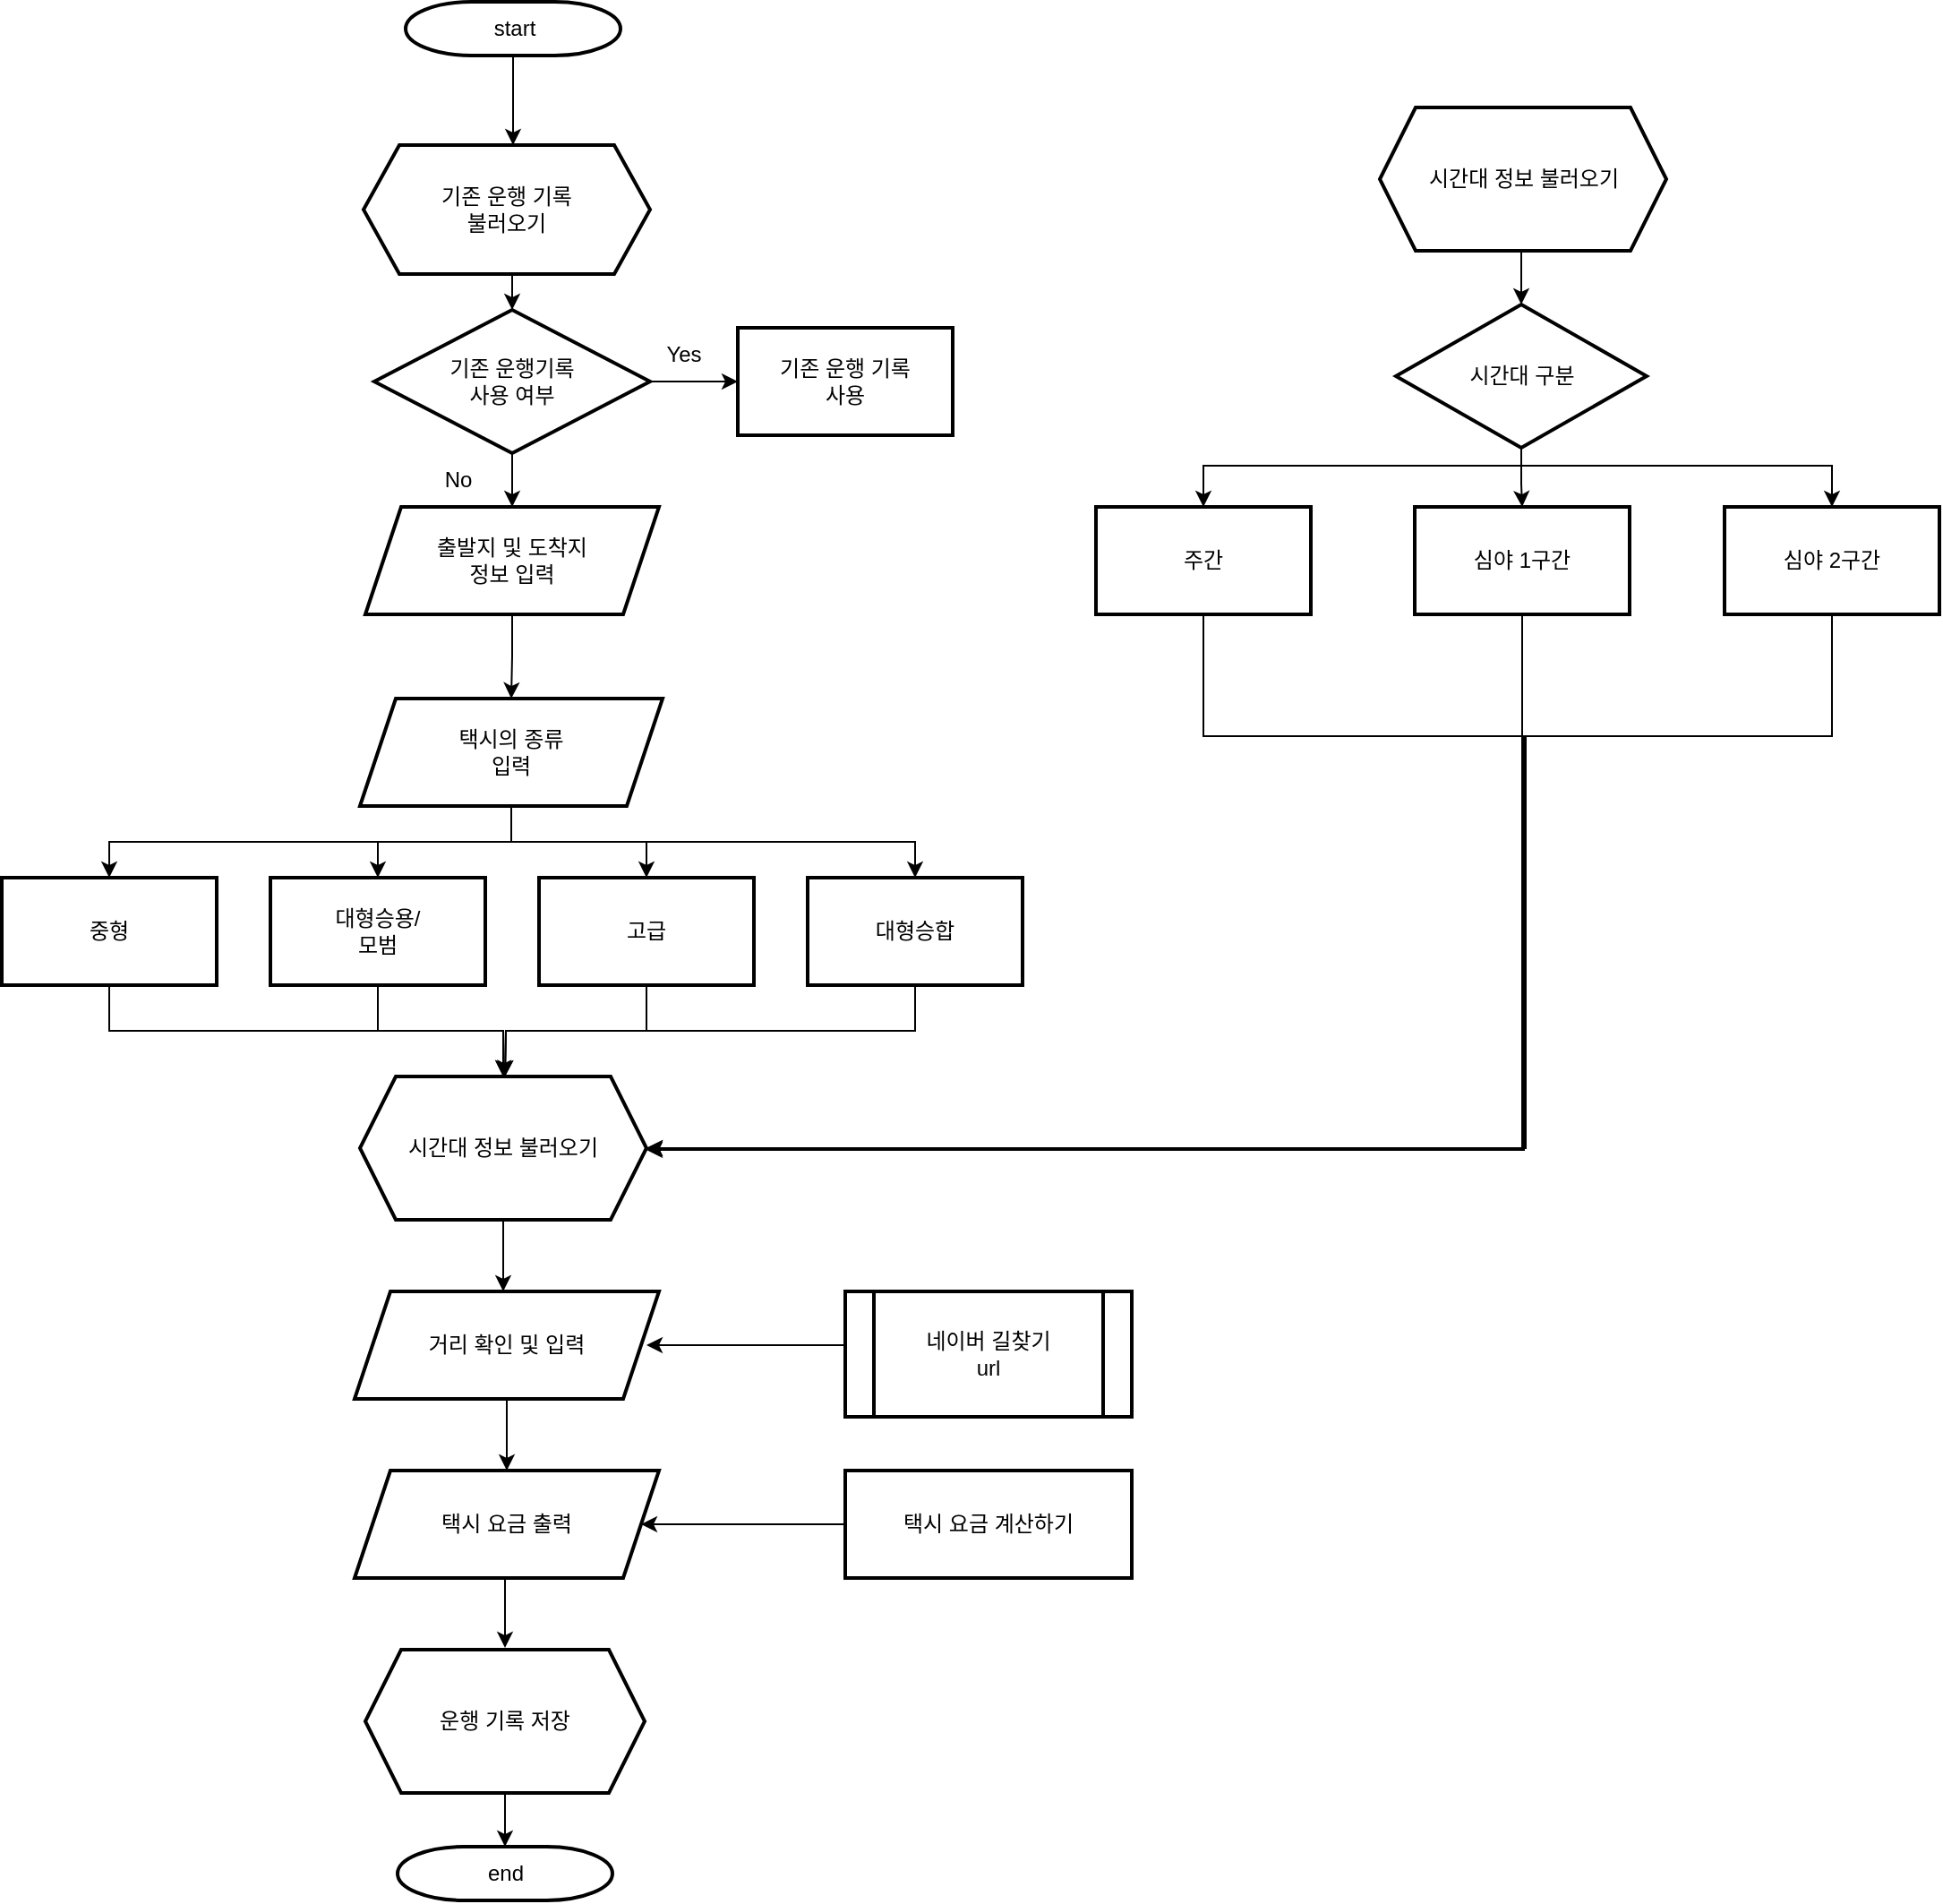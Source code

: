 <mxfile version="25.0.3">
  <diagram id="6TRoMIRDf_HUH_PHx8cA" name="페이지-2">
    <mxGraphModel dx="1050" dy="530" grid="1" gridSize="10" guides="1" tooltips="1" connect="1" arrows="1" fold="1" page="1" pageScale="1" pageWidth="1000" pageHeight="1500" math="0" shadow="0">
      <root>
        <mxCell id="0" />
        <mxCell id="1" parent="0" />
        <mxCell id="5jUWK85pFe7vMP-oDTdi-3" value="" style="edgeStyle=orthogonalEdgeStyle;rounded=0;orthogonalLoop=1;jettySize=auto;html=1;fontFamily=Helvetica;fontSize=12;fontColor=default;fontStyle=0;" parent="1" source="5jUWK85pFe7vMP-oDTdi-1" edge="1">
          <mxGeometry relative="1" as="geometry">
            <mxPoint x="584.5" y="140" as="targetPoint" />
          </mxGeometry>
        </mxCell>
        <mxCell id="5jUWK85pFe7vMP-oDTdi-1" value="start" style="shape=mxgraph.flowchart.terminator;strokeWidth=2;gradientColor=none;gradientDirection=north;fontStyle=0;html=1;" parent="1" vertex="1">
          <mxGeometry x="524.5" y="60" width="120" height="30" as="geometry" />
        </mxCell>
        <mxCell id="rA9phgaspxwLRdarwpE0-6" value="" style="edgeStyle=orthogonalEdgeStyle;rounded=0;orthogonalLoop=1;jettySize=auto;html=1;fontFamily=Helvetica;fontSize=12;fontColor=default;fontStyle=0;" parent="1" source="rA9phgaspxwLRdarwpE0-3" target="rA9phgaspxwLRdarwpE0-5" edge="1">
          <mxGeometry relative="1" as="geometry" />
        </mxCell>
        <mxCell id="pAhHsgCGkFtytkjD8Cz8-56" style="edgeStyle=orthogonalEdgeStyle;rounded=0;orthogonalLoop=1;jettySize=auto;html=1;exitX=0.5;exitY=1;exitDx=0;exitDy=0;entryX=0.5;entryY=0;entryDx=0;entryDy=0;fontFamily=Helvetica;fontSize=12;fontColor=default;fontStyle=0;" parent="1" source="rA9phgaspxwLRdarwpE0-3" target="pAhHsgCGkFtytkjD8Cz8-3" edge="1">
          <mxGeometry relative="1" as="geometry">
            <Array as="points">
              <mxPoint x="1152.5" y="319" />
              <mxPoint x="974.5" y="319" />
            </Array>
          </mxGeometry>
        </mxCell>
        <mxCell id="pAhHsgCGkFtytkjD8Cz8-57" style="edgeStyle=orthogonalEdgeStyle;rounded=0;orthogonalLoop=1;jettySize=auto;html=1;exitX=0.5;exitY=1;exitDx=0;exitDy=0;entryX=0.5;entryY=0;entryDx=0;entryDy=0;fontFamily=Helvetica;fontSize=12;fontColor=default;fontStyle=0;" parent="1" source="rA9phgaspxwLRdarwpE0-3" target="pAhHsgCGkFtytkjD8Cz8-5" edge="1">
          <mxGeometry relative="1" as="geometry">
            <Array as="points">
              <mxPoint x="1152.5" y="319" />
              <mxPoint x="1325.5" y="319" />
            </Array>
          </mxGeometry>
        </mxCell>
        <mxCell id="rA9phgaspxwLRdarwpE0-3" value="시간대 구분" style="rhombus;whiteSpace=wrap;html=1;strokeWidth=2;gradientColor=none;gradientDirection=north;fontStyle=0;" parent="1" vertex="1">
          <mxGeometry x="1077.5" y="229" width="140" height="80" as="geometry" />
        </mxCell>
        <mxCell id="7GPKtt2oivvDREMiUjwm-17" style="edgeStyle=orthogonalEdgeStyle;rounded=0;orthogonalLoop=1;jettySize=auto;html=1;exitX=0.5;exitY=1;exitDx=0;exitDy=0;entryX=1;entryY=0.5;entryDx=0;entryDy=0;" parent="1" source="rA9phgaspxwLRdarwpE0-5" target="7GPKtt2oivvDREMiUjwm-9" edge="1">
          <mxGeometry relative="1" as="geometry">
            <mxPoint x="1148.5" y="529" as="targetPoint" />
            <Array as="points">
              <mxPoint x="1148" y="700" />
            </Array>
          </mxGeometry>
        </mxCell>
        <mxCell id="rA9phgaspxwLRdarwpE0-5" value="심야 1구간" style="whiteSpace=wrap;html=1;strokeWidth=2;gradientColor=none;gradientDirection=north;fontStyle=0;" parent="1" vertex="1">
          <mxGeometry x="1088" y="342" width="120" height="60" as="geometry" />
        </mxCell>
        <mxCell id="pAhHsgCGkFtytkjD8Cz8-26" style="edgeStyle=orthogonalEdgeStyle;rounded=0;orthogonalLoop=1;jettySize=auto;html=1;entryX=0.5;entryY=0;entryDx=0;entryDy=0;fontFamily=Helvetica;fontSize=12;fontColor=default;fontStyle=0;" parent="1" source="pAhHsgCGkFtytkjD8Cz8-2" target="pAhHsgCGkFtytkjD8Cz8-14" edge="1">
          <mxGeometry relative="1" as="geometry" />
        </mxCell>
        <mxCell id="pAhHsgCGkFtytkjD8Cz8-28" style="edgeStyle=orthogonalEdgeStyle;rounded=0;orthogonalLoop=1;jettySize=auto;html=1;entryX=0.5;entryY=0;entryDx=0;entryDy=0;fontFamily=Helvetica;fontSize=12;fontColor=default;fontStyle=0;" parent="1" source="pAhHsgCGkFtytkjD8Cz8-2" target="pAhHsgCGkFtytkjD8Cz8-12" edge="1">
          <mxGeometry relative="1" as="geometry" />
        </mxCell>
        <mxCell id="pAhHsgCGkFtytkjD8Cz8-71" style="edgeStyle=orthogonalEdgeStyle;rounded=0;orthogonalLoop=1;jettySize=auto;html=1;entryX=0.5;entryY=0;entryDx=0;entryDy=0;fontFamily=Helvetica;fontSize=12;fontColor=default;fontStyle=0;" parent="1" source="pAhHsgCGkFtytkjD8Cz8-2" target="pAhHsgCGkFtytkjD8Cz8-10" edge="1">
          <mxGeometry relative="1" as="geometry">
            <Array as="points">
              <mxPoint x="584" y="529" />
              <mxPoint x="359" y="529" />
            </Array>
          </mxGeometry>
        </mxCell>
        <mxCell id="pAhHsgCGkFtytkjD8Cz8-72" style="edgeStyle=orthogonalEdgeStyle;rounded=0;orthogonalLoop=1;jettySize=auto;html=1;entryX=0.5;entryY=0;entryDx=0;entryDy=0;fontFamily=Helvetica;fontSize=12;fontColor=default;fontStyle=0;" parent="1" source="pAhHsgCGkFtytkjD8Cz8-2" target="pAhHsgCGkFtytkjD8Cz8-16" edge="1">
          <mxGeometry relative="1" as="geometry">
            <Array as="points">
              <mxPoint x="584" y="529" />
              <mxPoint x="809" y="529" />
            </Array>
          </mxGeometry>
        </mxCell>
        <mxCell id="pAhHsgCGkFtytkjD8Cz8-2" value="택시의 종류&lt;div&gt;입력&lt;/div&gt;" style="shape=parallelogram;perimeter=parallelogramPerimeter;whiteSpace=wrap;html=1;fixedSize=1;strokeColor=default;strokeWidth=2;align=center;verticalAlign=middle;fontFamily=Helvetica;fontSize=12;fontColor=default;fontStyle=0;fillColor=default;gradientColor=none;gradientDirection=north;" parent="1" vertex="1">
          <mxGeometry x="499" y="449" width="169" height="60" as="geometry" />
        </mxCell>
        <mxCell id="7GPKtt2oivvDREMiUjwm-16" style="edgeStyle=orthogonalEdgeStyle;rounded=0;orthogonalLoop=1;jettySize=auto;html=1;exitX=0.5;exitY=1;exitDx=0;exitDy=0;" parent="1" source="pAhHsgCGkFtytkjD8Cz8-3" target="7GPKtt2oivvDREMiUjwm-9" edge="1">
          <mxGeometry relative="1" as="geometry">
            <mxPoint x="1148.5" y="529" as="targetPoint" />
            <Array as="points">
              <mxPoint x="970" y="470" />
              <mxPoint x="1150" y="470" />
              <mxPoint x="1150" y="700" />
            </Array>
          </mxGeometry>
        </mxCell>
        <mxCell id="pAhHsgCGkFtytkjD8Cz8-3" value="주간" style="whiteSpace=wrap;html=1;strokeWidth=2;gradientColor=none;gradientDirection=north;fontStyle=0;" parent="1" vertex="1">
          <mxGeometry x="910" y="342" width="120" height="60" as="geometry" />
        </mxCell>
        <mxCell id="7GPKtt2oivvDREMiUjwm-18" style="edgeStyle=orthogonalEdgeStyle;rounded=0;orthogonalLoop=1;jettySize=auto;html=1;exitX=0.5;exitY=1;exitDx=0;exitDy=0;" parent="1" edge="1">
          <mxGeometry relative="1" as="geometry">
            <mxPoint x="1321" y="403" as="sourcePoint" />
            <mxPoint x="659" y="701" as="targetPoint" />
            <Array as="points">
              <mxPoint x="1321" y="470" />
              <mxPoint x="1149" y="470" />
              <mxPoint x="1149" y="701" />
            </Array>
          </mxGeometry>
        </mxCell>
        <mxCell id="pAhHsgCGkFtytkjD8Cz8-5" value="심야 2구간" style="whiteSpace=wrap;html=1;strokeWidth=2;gradientColor=none;gradientDirection=north;fontStyle=0;" parent="1" vertex="1">
          <mxGeometry x="1261" y="342" width="120" height="60" as="geometry" />
        </mxCell>
        <mxCell id="pAhHsgCGkFtytkjD8Cz8-55" style="edgeStyle=orthogonalEdgeStyle;rounded=0;orthogonalLoop=1;jettySize=auto;html=1;exitX=0.5;exitY=1;exitDx=0;exitDy=0;entryX=0.5;entryY=0;entryDx=0;entryDy=0;fontFamily=Helvetica;fontSize=12;fontColor=default;fontStyle=0;" parent="1" source="pAhHsgCGkFtytkjD8Cz8-7" target="rA9phgaspxwLRdarwpE0-3" edge="1">
          <mxGeometry relative="1" as="geometry" />
        </mxCell>
        <mxCell id="pAhHsgCGkFtytkjD8Cz8-7" value="시간대 정보 불러오기" style="shape=hexagon;perimeter=hexagonPerimeter2;whiteSpace=wrap;html=1;fixedSize=1;strokeColor=default;strokeWidth=2;align=center;verticalAlign=middle;fontFamily=Helvetica;fontSize=12;fontColor=default;fontStyle=0;fillColor=default;gradientColor=none;gradientDirection=north;" parent="1" vertex="1">
          <mxGeometry x="1068.5" y="119" width="160" height="80" as="geometry" />
        </mxCell>
        <mxCell id="7GPKtt2oivvDREMiUjwm-10" style="edgeStyle=orthogonalEdgeStyle;rounded=0;orthogonalLoop=1;jettySize=auto;html=1;exitX=0.5;exitY=1;exitDx=0;exitDy=0;" parent="1" source="pAhHsgCGkFtytkjD8Cz8-10" target="7GPKtt2oivvDREMiUjwm-9" edge="1">
          <mxGeometry relative="1" as="geometry" />
        </mxCell>
        <mxCell id="pAhHsgCGkFtytkjD8Cz8-10" value="중형" style="whiteSpace=wrap;html=1;strokeWidth=2;fontStyle=0;gradientColor=none;gradientDirection=north;" parent="1" vertex="1">
          <mxGeometry x="299" y="549" width="120" height="60" as="geometry" />
        </mxCell>
        <mxCell id="7GPKtt2oivvDREMiUjwm-11" style="edgeStyle=orthogonalEdgeStyle;rounded=0;orthogonalLoop=1;jettySize=auto;html=1;exitX=0.5;exitY=1;exitDx=0;exitDy=0;entryX=0.5;entryY=0;entryDx=0;entryDy=0;" parent="1" source="pAhHsgCGkFtytkjD8Cz8-12" target="7GPKtt2oivvDREMiUjwm-9" edge="1">
          <mxGeometry relative="1" as="geometry" />
        </mxCell>
        <mxCell id="pAhHsgCGkFtytkjD8Cz8-12" value="대형승용/&lt;div&gt;모범&lt;/div&gt;" style="whiteSpace=wrap;html=1;strokeWidth=2;fontStyle=0;gradientColor=none;gradientDirection=north;" parent="1" vertex="1">
          <mxGeometry x="449" y="549" width="120" height="60" as="geometry" />
        </mxCell>
        <mxCell id="7GPKtt2oivvDREMiUjwm-12" style="edgeStyle=orthogonalEdgeStyle;rounded=0;orthogonalLoop=1;jettySize=auto;html=1;exitX=0.5;exitY=1;exitDx=0;exitDy=0;" parent="1" source="pAhHsgCGkFtytkjD8Cz8-14" edge="1">
          <mxGeometry relative="1" as="geometry">
            <mxPoint x="580" y="660" as="targetPoint" />
          </mxGeometry>
        </mxCell>
        <mxCell id="pAhHsgCGkFtytkjD8Cz8-14" value="고급" style="whiteSpace=wrap;html=1;strokeWidth=2;fontStyle=0;gradientColor=none;gradientDirection=north;" parent="1" vertex="1">
          <mxGeometry x="599" y="549" width="120" height="60" as="geometry" />
        </mxCell>
        <mxCell id="7GPKtt2oivvDREMiUjwm-13" style="edgeStyle=orthogonalEdgeStyle;rounded=0;orthogonalLoop=1;jettySize=auto;html=1;exitX=0.5;exitY=1;exitDx=0;exitDy=0;" parent="1" source="pAhHsgCGkFtytkjD8Cz8-16" edge="1">
          <mxGeometry relative="1" as="geometry">
            <mxPoint x="580" y="660" as="targetPoint" />
          </mxGeometry>
        </mxCell>
        <mxCell id="pAhHsgCGkFtytkjD8Cz8-16" value="대형승합" style="whiteSpace=wrap;html=1;strokeWidth=2;fontStyle=0;gradientColor=none;gradientDirection=north;" parent="1" vertex="1">
          <mxGeometry x="749" y="549" width="120" height="60" as="geometry" />
        </mxCell>
        <mxCell id="pAhHsgCGkFtytkjD8Cz8-77" style="edgeStyle=orthogonalEdgeStyle;rounded=0;orthogonalLoop=1;jettySize=auto;html=1;exitX=0.5;exitY=1;exitDx=0;exitDy=0;entryX=0.5;entryY=0;entryDx=0;entryDy=0;fontFamily=Helvetica;fontSize=12;fontColor=default;fontStyle=0;" parent="1" source="pAhHsgCGkFtytkjD8Cz8-37" target="pAhHsgCGkFtytkjD8Cz8-38" edge="1">
          <mxGeometry relative="1" as="geometry" />
        </mxCell>
        <mxCell id="pAhHsgCGkFtytkjD8Cz8-37" value="기존 운행 기록&lt;div&gt;불러오기&lt;/div&gt;" style="shape=hexagon;perimeter=hexagonPerimeter2;whiteSpace=wrap;html=1;fixedSize=1;strokeColor=default;strokeWidth=2;align=center;verticalAlign=middle;fontFamily=Helvetica;fontSize=12;fontColor=default;fontStyle=0;fillColor=default;gradientColor=none;gradientDirection=north;" parent="1" vertex="1">
          <mxGeometry x="501" y="140" width="160" height="72" as="geometry" />
        </mxCell>
        <mxCell id="pAhHsgCGkFtytkjD8Cz8-41" value="" style="edgeStyle=orthogonalEdgeStyle;rounded=0;orthogonalLoop=1;jettySize=auto;html=1;fontFamily=Helvetica;fontSize=12;fontColor=default;fontStyle=0;" parent="1" source="pAhHsgCGkFtytkjD8Cz8-38" target="pAhHsgCGkFtytkjD8Cz8-40" edge="1">
          <mxGeometry relative="1" as="geometry" />
        </mxCell>
        <mxCell id="pAhHsgCGkFtytkjD8Cz8-45" value="" style="edgeStyle=orthogonalEdgeStyle;rounded=0;orthogonalLoop=1;jettySize=auto;html=1;fontFamily=Helvetica;fontSize=12;fontColor=default;fontStyle=0;" parent="1" source="pAhHsgCGkFtytkjD8Cz8-38" target="pAhHsgCGkFtytkjD8Cz8-44" edge="1">
          <mxGeometry relative="1" as="geometry" />
        </mxCell>
        <mxCell id="pAhHsgCGkFtytkjD8Cz8-38" value="기존 운행기록&lt;div&gt;사용 여부&lt;/div&gt;" style="rhombus;whiteSpace=wrap;html=1;strokeWidth=2;fontStyle=0;gradientColor=none;gradientDirection=north;" parent="1" vertex="1">
          <mxGeometry x="507" y="232" width="154" height="80" as="geometry" />
        </mxCell>
        <mxCell id="pAhHsgCGkFtytkjD8Cz8-40" value="기존 운행 기록&lt;div&gt;사용&lt;/div&gt;" style="whiteSpace=wrap;html=1;strokeWidth=2;fontStyle=0;gradientColor=none;gradientDirection=north;" parent="1" vertex="1">
          <mxGeometry x="710" y="242" width="120" height="60" as="geometry" />
        </mxCell>
        <mxCell id="pAhHsgCGkFtytkjD8Cz8-42" value="Yes" style="text;html=1;align=center;verticalAlign=middle;whiteSpace=wrap;rounded=0;fontFamily=Helvetica;fontSize=12;fontColor=default;fontStyle=0;" parent="1" vertex="1">
          <mxGeometry x="650" y="242" width="60" height="30" as="geometry" />
        </mxCell>
        <mxCell id="pAhHsgCGkFtytkjD8Cz8-43" value="No" style="text;html=1;align=center;verticalAlign=middle;whiteSpace=wrap;rounded=0;fontFamily=Helvetica;fontSize=12;fontColor=default;fontStyle=0;" parent="1" vertex="1">
          <mxGeometry x="524" y="312" width="60" height="30" as="geometry" />
        </mxCell>
        <mxCell id="7GPKtt2oivvDREMiUjwm-8" style="edgeStyle=orthogonalEdgeStyle;rounded=0;orthogonalLoop=1;jettySize=auto;html=1;" parent="1" source="pAhHsgCGkFtytkjD8Cz8-44" target="pAhHsgCGkFtytkjD8Cz8-2" edge="1">
          <mxGeometry relative="1" as="geometry" />
        </mxCell>
        <mxCell id="pAhHsgCGkFtytkjD8Cz8-44" value="출발지 및 도착지&lt;div&gt;정보 입력&lt;/div&gt;" style="shape=parallelogram;perimeter=parallelogramPerimeter;whiteSpace=wrap;html=1;fixedSize=1;strokeWidth=2;fontStyle=0;gradientColor=none;gradientDirection=north;" parent="1" vertex="1">
          <mxGeometry x="502" y="342" width="164" height="60" as="geometry" />
        </mxCell>
        <mxCell id="7GPKtt2oivvDREMiUjwm-25" style="edgeStyle=orthogonalEdgeStyle;rounded=0;orthogonalLoop=1;jettySize=auto;html=1;exitX=0.5;exitY=1;exitDx=0;exitDy=0;" parent="1" source="FAp4WYxQl6X_AmGcIJaZ-4" target="pAhHsgCGkFtytkjD8Cz8-73" edge="1">
          <mxGeometry relative="1" as="geometry">
            <mxPoint x="579" y="880" as="targetPoint" />
            <mxPoint x="579" y="850" as="sourcePoint" />
          </mxGeometry>
        </mxCell>
        <mxCell id="pAhHsgCGkFtytkjD8Cz8-74" value="" style="edgeStyle=orthogonalEdgeStyle;rounded=0;orthogonalLoop=1;jettySize=auto;html=1;fontFamily=Helvetica;fontSize=12;fontColor=default;fontStyle=0;" parent="1" source="pAhHsgCGkFtytkjD8Cz8-69" target="pAhHsgCGkFtytkjD8Cz8-73" edge="1">
          <mxGeometry relative="1" as="geometry" />
        </mxCell>
        <mxCell id="pAhHsgCGkFtytkjD8Cz8-69" value="택시 요금 계산하기" style="whiteSpace=wrap;html=1;strokeWidth=2;fontStyle=0;gradientColor=none;gradientDirection=north;" parent="1" vertex="1">
          <mxGeometry x="770" y="880" width="160" height="60" as="geometry" />
        </mxCell>
        <mxCell id="7GPKtt2oivvDREMiUjwm-3" style="edgeStyle=orthogonalEdgeStyle;rounded=0;orthogonalLoop=1;jettySize=auto;html=1;exitX=0.5;exitY=1;exitDx=0;exitDy=0;entryX=0.5;entryY=0;entryDx=0;entryDy=0;" parent="1" source="pAhHsgCGkFtytkjD8Cz8-73" target="7GPKtt2oivvDREMiUjwm-1" edge="1">
          <mxGeometry relative="1" as="geometry" />
        </mxCell>
        <mxCell id="pAhHsgCGkFtytkjD8Cz8-73" value="택시 요금 출력" style="shape=parallelogram;perimeter=parallelogramPerimeter;whiteSpace=wrap;html=1;fixedSize=1;strokeWidth=2;fontStyle=0;gradientColor=none;gradientDirection=north;" parent="1" vertex="1">
          <mxGeometry x="496" y="880" width="170" height="60" as="geometry" />
        </mxCell>
        <mxCell id="4lGq17hS_8D7WOMN87Gs-1" value="end" style="shape=mxgraph.flowchart.terminator;strokeWidth=2;gradientColor=none;gradientDirection=north;fontStyle=0;html=1;" parent="1" vertex="1">
          <mxGeometry x="520" y="1090" width="120" height="30" as="geometry" />
        </mxCell>
        <mxCell id="7GPKtt2oivvDREMiUjwm-2" value="" style="edgeStyle=orthogonalEdgeStyle;rounded=0;orthogonalLoop=1;jettySize=auto;html=1;" parent="1" source="7GPKtt2oivvDREMiUjwm-1" target="4lGq17hS_8D7WOMN87Gs-1" edge="1">
          <mxGeometry relative="1" as="geometry" />
        </mxCell>
        <mxCell id="7GPKtt2oivvDREMiUjwm-1" value="운행 기록 저장" style="shape=hexagon;perimeter=hexagonPerimeter2;whiteSpace=wrap;html=1;fixedSize=1;perimeterSpacing=1;strokeWidth=2;" parent="1" vertex="1">
          <mxGeometry x="502" y="980" width="156" height="80" as="geometry" />
        </mxCell>
        <mxCell id="7GPKtt2oivvDREMiUjwm-20" style="edgeStyle=orthogonalEdgeStyle;rounded=0;orthogonalLoop=1;jettySize=auto;html=1;exitX=0.5;exitY=1;exitDx=0;exitDy=0;" parent="1" source="7GPKtt2oivvDREMiUjwm-9" edge="1">
          <mxGeometry relative="1" as="geometry">
            <mxPoint x="579" y="780" as="targetPoint" />
          </mxGeometry>
        </mxCell>
        <mxCell id="7GPKtt2oivvDREMiUjwm-9" value="시간대 정보 불러오기" style="shape=hexagon;perimeter=hexagonPerimeter2;whiteSpace=wrap;html=1;fixedSize=1;strokeColor=default;strokeWidth=2;align=center;verticalAlign=middle;fontFamily=Helvetica;fontSize=12;fontColor=default;fontStyle=0;fillColor=default;gradientColor=none;gradientDirection=north;" parent="1" vertex="1">
          <mxGeometry x="499" y="660" width="160" height="80" as="geometry" />
        </mxCell>
        <mxCell id="7GPKtt2oivvDREMiUjwm-23" style="edgeStyle=orthogonalEdgeStyle;rounded=0;orthogonalLoop=1;jettySize=auto;html=1;entryX=1;entryY=0.5;entryDx=0;entryDy=0;" parent="1" edge="1">
          <mxGeometry relative="1" as="geometry">
            <mxPoint x="780" y="810" as="sourcePoint" />
            <mxPoint x="659" y="810" as="targetPoint" />
          </mxGeometry>
        </mxCell>
        <mxCell id="FAp4WYxQl6X_AmGcIJaZ-3" value="네이버 길찾기&lt;div&gt;url&lt;/div&gt;" style="shape=process;whiteSpace=wrap;html=1;backgroundOutline=1;strokeWidth=2;" vertex="1" parent="1">
          <mxGeometry x="770" y="780" width="160" height="70" as="geometry" />
        </mxCell>
        <mxCell id="FAp4WYxQl6X_AmGcIJaZ-4" value="거리 확인 및 입력" style="shape=parallelogram;perimeter=parallelogramPerimeter;whiteSpace=wrap;html=1;fixedSize=1;strokeWidth=2;fontStyle=0;gradientColor=none;gradientDirection=north;" vertex="1" parent="1">
          <mxGeometry x="496" y="780" width="170" height="60" as="geometry" />
        </mxCell>
      </root>
    </mxGraphModel>
  </diagram>
</mxfile>
